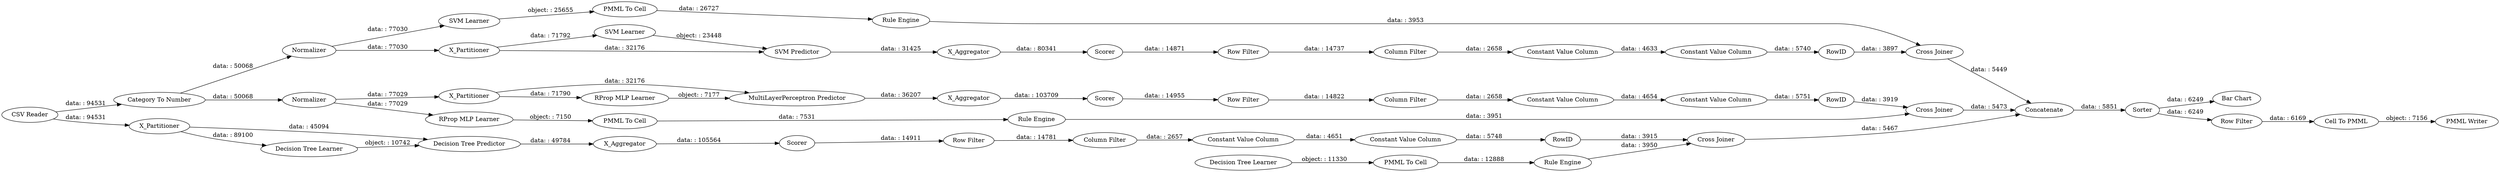 digraph {
	"-8184788684475552662_9" [label="Row Filter"]
	"3919328585847816304_48" [label="Cell To PMML"]
	"1150722819340679335_294" [label="Column Filter"]
	"-3816509704705958174_32" [label="MultiLayerPerceptron Predictor"]
	"-962461145620588411_7" [label=X_Aggregator]
	"3919328585847816304_2" [label="Category To Number"]
	"3800720331767408974_28" [label="PMML To Cell"]
	"-3816509704705958174_2" [label=X_Partitioner]
	"8711553929955494408_9" [label="Row Filter"]
	"-3816509704705958174_31" [label="RProp MLP Learner"]
	"8711553929955494408_290" [label="Constant Value Column"]
	"3919328585847816304_45" [label=Concatenate]
	"8702253024401503591_34" [label="Rule Engine"]
	"-3816509704705958174_7" [label=X_Aggregator]
	"-5259363093484395943_35" [label="Rule Engine"]
	"5746590145973939787_40" [label=Normalizer]
	"-5259363093484395943_33" [label="SVM Learner"]
	"-962461145620588411_39" [label=Scorer]
	"5746590145973939787_39" [label="Cross Joiner"]
	"-962461145620588411_38" [label="Cross Joiner"]
	"5746590145973939787_7" [label=X_Aggregator]
	"3800720331767408974_33" [label="Decision Tree Learner"]
	"1150722819340679335_9" [label="Row Filter"]
	"-5259363093484395943_34" [label="PMML To Cell"]
	"3919328585847816304_50" [label="Bar Chart"]
	"3800720331767408974_34" [label="Rule Engine"]
	"-3816509704705958174_39" [label=Normalizer]
	"8702253024401503591_22" [label="PMML To Cell"]
	"8702253024401503591_35" [label="RProp MLP Learner"]
	"8711553929955494408_292" [label="Constant Value Column"]
	"1150722819340679335_290" [label="Constant Value Column"]
	"-8184788684475552662_292" [label="Constant Value Column"]
	"1150722819340679335_292" [label="Constant Value Column"]
	"-962461145620588411_2" [label=X_Partitioner]
	"5746590145973939787_41" [label=Scorer]
	"1150722819340679335_293" [label=RowID]
	"-962461145620588411_32" [label="Decision Tree Predictor"]
	"5746590145973939787_2" [label=X_Partitioner]
	"3919328585847816304_47" [label="Row Filter"]
	"3919328585847816304_49" [label="PMML Writer"]
	"5746590145973939787_31" [label="SVM Learner"]
	"-8184788684475552662_294" [label="Column Filter"]
	"8711553929955494408_294" [label="Column Filter"]
	"-3816509704705958174_38" [label="Cross Joiner"]
	"-962461145620588411_31" [label="Decision Tree Learner"]
	"-8184788684475552662_290" [label="Constant Value Column"]
	"-3816509704705958174_40" [label=Scorer]
	"8711553929955494408_293" [label=RowID]
	"-8184788684475552662_293" [label=RowID]
	"5746590145973939787_32" [label="SVM Predictor"]
	"3919328585847816304_46" [label=Sorter]
	"3919328585847816304_1" [label="CSV Reader"]
	"3919328585847816304_1" -> "3919328585847816304_2" [label="data: : 94531"]
	"5746590145973939787_31" -> "5746590145973939787_32" [label="object: : 23448"]
	"-8184788684475552662_292" -> "-8184788684475552662_293" [label="data: : 5751"]
	"-5259363093484395943_33" -> "-5259363093484395943_34" [label="object: : 25655"]
	"-8184788684475552662_290" -> "-8184788684475552662_292" [label="data: : 4654"]
	"3800720331767408974_33" -> "3800720331767408974_28" [label="object: : 11330"]
	"3919328585847816304_1" -> "-962461145620588411_2" [label="data: : 94531"]
	"8711553929955494408_9" -> "8711553929955494408_294" [label="data: : 14781"]
	"3919328585847816304_46" -> "3919328585847816304_50" [label="data: : 6249"]
	"8711553929955494408_293" -> "-962461145620588411_38" [label="data: : 3915"]
	"-3816509704705958174_40" -> "-8184788684475552662_9" [label="data: : 14955"]
	"5746590145973939787_32" -> "5746590145973939787_7" [label="data: : 31425"]
	"3800720331767408974_34" -> "-962461145620588411_38" [label="data: : 3950"]
	"-3816509704705958174_39" -> "-3816509704705958174_2" [label="data: : 77029"]
	"8711553929955494408_292" -> "8711553929955494408_293" [label="data: : 5748"]
	"1150722819340679335_294" -> "1150722819340679335_290" [label="data: : 2658"]
	"-8184788684475552662_9" -> "-8184788684475552662_294" [label="data: : 14822"]
	"-3816509704705958174_2" -> "-3816509704705958174_31" [label="data: : 71790"]
	"5746590145973939787_40" -> "-5259363093484395943_33" [label="data: : 77030"]
	"5746590145973939787_2" -> "5746590145973939787_31" [label="data: : 71792"]
	"-8184788684475552662_293" -> "-3816509704705958174_38" [label="data: : 3919"]
	"8702253024401503591_34" -> "-3816509704705958174_38" [label="data: : 3951"]
	"8711553929955494408_290" -> "8711553929955494408_292" [label="data: : 4651"]
	"-3816509704705958174_38" -> "3919328585847816304_45" [label="data: : 5473"]
	"3919328585847816304_48" -> "3919328585847816304_49" [label="object: : 7156"]
	"1150722819340679335_292" -> "1150722819340679335_293" [label="data: : 5740"]
	"-5259363093484395943_35" -> "5746590145973939787_39" [label="data: : 3953"]
	"-962461145620588411_2" -> "-962461145620588411_32" [label="data: : 45094"]
	"-962461145620588411_38" -> "3919328585847816304_45" [label="data: : 5467"]
	"3919328585847816304_2" -> "-3816509704705958174_39" [label="data: : 50068"]
	"-962461145620588411_32" -> "-962461145620588411_7" [label="data: : 49784"]
	"-962461145620588411_31" -> "-962461145620588411_32" [label="object: : 10742"]
	"3919328585847816304_47" -> "3919328585847816304_48" [label="data: : 6169"]
	"-8184788684475552662_294" -> "-8184788684475552662_290" [label="data: : 2658"]
	"3919328585847816304_45" -> "3919328585847816304_46" [label="data: : 5851"]
	"1150722819340679335_290" -> "1150722819340679335_292" [label="data: : 4633"]
	"5746590145973939787_41" -> "1150722819340679335_9" [label="data: : 14871"]
	"-3816509704705958174_7" -> "-3816509704705958174_40" [label="data: : 103709"]
	"-3816509704705958174_2" -> "-3816509704705958174_32" [label="data: : 32176"]
	"8702253024401503591_22" -> "8702253024401503591_34" [label="data: : 7531"]
	"3800720331767408974_28" -> "3800720331767408974_34" [label="data: : 12888"]
	"-962461145620588411_7" -> "-962461145620588411_39" [label="data: : 105564"]
	"3919328585847816304_2" -> "5746590145973939787_40" [label="data: : 50068"]
	"8702253024401503591_35" -> "8702253024401503591_22" [label="object: : 7150"]
	"1150722819340679335_293" -> "5746590145973939787_39" [label="data: : 3897"]
	"-3816509704705958174_32" -> "-3816509704705958174_7" [label="data: : 36207"]
	"1150722819340679335_9" -> "1150722819340679335_294" [label="data: : 14737"]
	"5746590145973939787_2" -> "5746590145973939787_32" [label="data: : 32176"]
	"5746590145973939787_39" -> "3919328585847816304_45" [label="data: : 5449"]
	"-962461145620588411_2" -> "-962461145620588411_31" [label="data: : 89100"]
	"-5259363093484395943_34" -> "-5259363093484395943_35" [label="data: : 26727"]
	"5746590145973939787_7" -> "5746590145973939787_41" [label="data: : 80341"]
	"3919328585847816304_46" -> "3919328585847816304_47" [label="data: : 6249"]
	"-3816509704705958174_39" -> "8702253024401503591_35" [label="data: : 77029"]
	"-962461145620588411_39" -> "8711553929955494408_9" [label="data: : 14911"]
	"8711553929955494408_294" -> "8711553929955494408_290" [label="data: : 2657"]
	"5746590145973939787_40" -> "5746590145973939787_2" [label="data: : 77030"]
	"-3816509704705958174_31" -> "-3816509704705958174_32" [label="object: : 7177"]
	rankdir=LR
}
